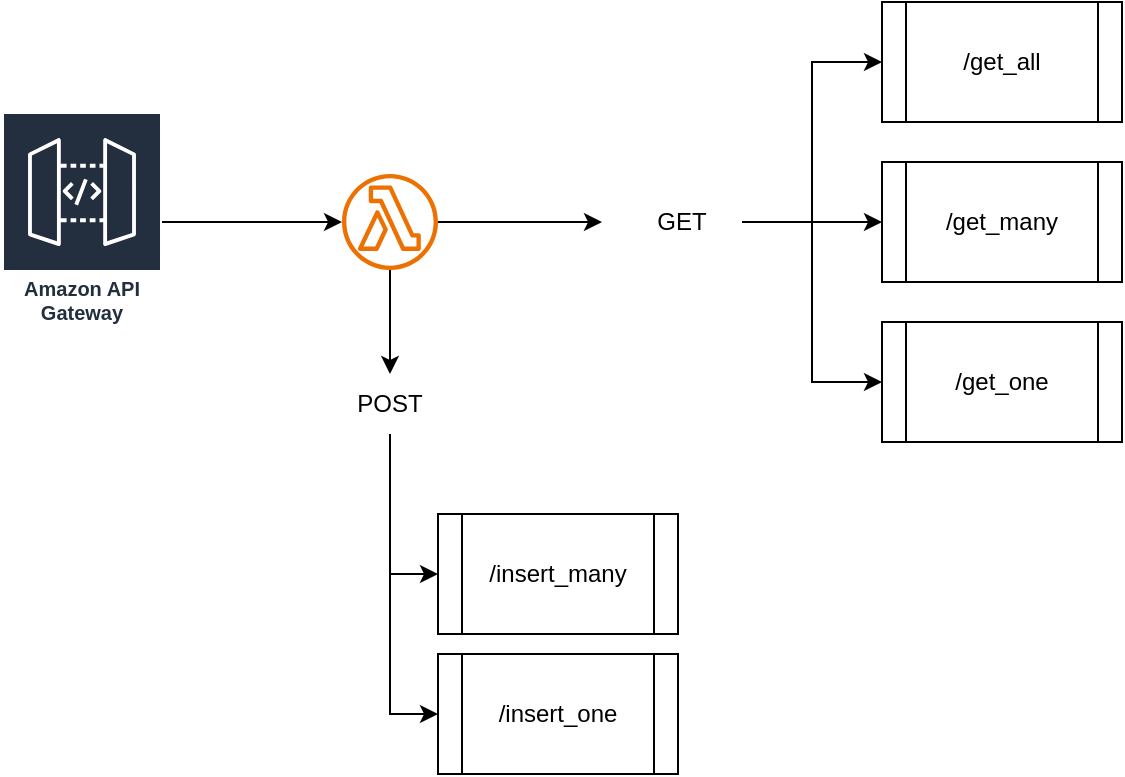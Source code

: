 <mxfile version="26.1.3">
  <diagram name="Page-1" id="AM6SDzBY6cQjV_taC49A">
    <mxGraphModel dx="758" dy="504" grid="1" gridSize="10" guides="1" tooltips="1" connect="1" arrows="1" fold="1" page="1" pageScale="1" pageWidth="850" pageHeight="1100" math="0" shadow="0">
      <root>
        <mxCell id="0" />
        <mxCell id="1" parent="0" />
        <mxCell id="qFBe6iegYuQv1x9OlSm3-5" style="edgeStyle=orthogonalEdgeStyle;rounded=0;orthogonalLoop=1;jettySize=auto;html=1;" edge="1" parent="1" source="qFBe6iegYuQv1x9OlSm3-4">
          <mxGeometry relative="1" as="geometry">
            <mxPoint x="480" y="264" as="targetPoint" />
          </mxGeometry>
        </mxCell>
        <mxCell id="qFBe6iegYuQv1x9OlSm3-16" style="edgeStyle=orthogonalEdgeStyle;rounded=0;orthogonalLoop=1;jettySize=auto;html=1;entryX=0.5;entryY=0;entryDx=0;entryDy=0;" edge="1" parent="1" source="qFBe6iegYuQv1x9OlSm3-4" target="qFBe6iegYuQv1x9OlSm3-15">
          <mxGeometry relative="1" as="geometry" />
        </mxCell>
        <mxCell id="qFBe6iegYuQv1x9OlSm3-4" value="" style="sketch=0;outlineConnect=0;fontColor=#232F3E;gradientColor=none;fillColor=#ED7100;strokeColor=none;dashed=0;verticalLabelPosition=bottom;verticalAlign=top;align=center;html=1;fontSize=12;fontStyle=0;aspect=fixed;pointerEvents=1;shape=mxgraph.aws4.lambda_function;" vertex="1" parent="1">
          <mxGeometry x="350" y="240" width="48" height="48" as="geometry" />
        </mxCell>
        <mxCell id="qFBe6iegYuQv1x9OlSm3-7" style="edgeStyle=orthogonalEdgeStyle;rounded=0;orthogonalLoop=1;jettySize=auto;html=1;" edge="1" parent="1" source="qFBe6iegYuQv1x9OlSm3-6" target="qFBe6iegYuQv1x9OlSm3-4">
          <mxGeometry relative="1" as="geometry" />
        </mxCell>
        <mxCell id="qFBe6iegYuQv1x9OlSm3-6" value="Amazon API Gateway" style="sketch=0;outlineConnect=0;fontColor=#232F3E;gradientColor=none;strokeColor=#ffffff;fillColor=#232F3E;dashed=0;verticalLabelPosition=middle;verticalAlign=bottom;align=center;html=1;whiteSpace=wrap;fontSize=10;fontStyle=1;spacing=3;shape=mxgraph.aws4.productIcon;prIcon=mxgraph.aws4.api_gateway;" vertex="1" parent="1">
          <mxGeometry x="180" y="209" width="80" height="110" as="geometry" />
        </mxCell>
        <mxCell id="qFBe6iegYuQv1x9OlSm3-8" value="/get_all" style="shape=process;whiteSpace=wrap;html=1;backgroundOutline=1;" vertex="1" parent="1">
          <mxGeometry x="620" y="154" width="120" height="60" as="geometry" />
        </mxCell>
        <mxCell id="qFBe6iegYuQv1x9OlSm3-9" value="/get_many" style="shape=process;whiteSpace=wrap;html=1;backgroundOutline=1;" vertex="1" parent="1">
          <mxGeometry x="620" y="234" width="120" height="60" as="geometry" />
        </mxCell>
        <mxCell id="qFBe6iegYuQv1x9OlSm3-10" value="/get_one" style="shape=process;whiteSpace=wrap;html=1;backgroundOutline=1;" vertex="1" parent="1">
          <mxGeometry x="620" y="314" width="120" height="60" as="geometry" />
        </mxCell>
        <mxCell id="qFBe6iegYuQv1x9OlSm3-12" style="edgeStyle=orthogonalEdgeStyle;rounded=0;orthogonalLoop=1;jettySize=auto;html=1;entryX=0;entryY=0.5;entryDx=0;entryDy=0;" edge="1" parent="1" source="qFBe6iegYuQv1x9OlSm3-11" target="qFBe6iegYuQv1x9OlSm3-8">
          <mxGeometry relative="1" as="geometry" />
        </mxCell>
        <mxCell id="qFBe6iegYuQv1x9OlSm3-13" style="edgeStyle=orthogonalEdgeStyle;rounded=0;orthogonalLoop=1;jettySize=auto;html=1;exitX=1;exitY=0.5;exitDx=0;exitDy=0;entryX=0;entryY=0.5;entryDx=0;entryDy=0;" edge="1" parent="1" source="qFBe6iegYuQv1x9OlSm3-11" target="qFBe6iegYuQv1x9OlSm3-9">
          <mxGeometry relative="1" as="geometry" />
        </mxCell>
        <mxCell id="qFBe6iegYuQv1x9OlSm3-14" style="edgeStyle=orthogonalEdgeStyle;rounded=0;orthogonalLoop=1;jettySize=auto;html=1;exitX=1;exitY=0.5;exitDx=0;exitDy=0;entryX=0;entryY=0.5;entryDx=0;entryDy=0;" edge="1" parent="1" source="qFBe6iegYuQv1x9OlSm3-11" target="qFBe6iegYuQv1x9OlSm3-10">
          <mxGeometry relative="1" as="geometry" />
        </mxCell>
        <mxCell id="qFBe6iegYuQv1x9OlSm3-11" value="GET" style="text;html=1;align=center;verticalAlign=middle;whiteSpace=wrap;rounded=0;" vertex="1" parent="1">
          <mxGeometry x="490" y="249" width="60" height="30" as="geometry" />
        </mxCell>
        <mxCell id="qFBe6iegYuQv1x9OlSm3-19" style="edgeStyle=orthogonalEdgeStyle;rounded=0;orthogonalLoop=1;jettySize=auto;html=1;entryX=0;entryY=0.5;entryDx=0;entryDy=0;" edge="1" parent="1" source="qFBe6iegYuQv1x9OlSm3-15" target="qFBe6iegYuQv1x9OlSm3-17">
          <mxGeometry relative="1" as="geometry" />
        </mxCell>
        <mxCell id="qFBe6iegYuQv1x9OlSm3-20" style="edgeStyle=orthogonalEdgeStyle;rounded=0;orthogonalLoop=1;jettySize=auto;html=1;exitX=0.5;exitY=1;exitDx=0;exitDy=0;entryX=0;entryY=0.5;entryDx=0;entryDy=0;" edge="1" parent="1" source="qFBe6iegYuQv1x9OlSm3-15" target="qFBe6iegYuQv1x9OlSm3-18">
          <mxGeometry relative="1" as="geometry" />
        </mxCell>
        <mxCell id="qFBe6iegYuQv1x9OlSm3-15" value="POST" style="text;html=1;align=center;verticalAlign=middle;whiteSpace=wrap;rounded=0;" vertex="1" parent="1">
          <mxGeometry x="344" y="340" width="60" height="30" as="geometry" />
        </mxCell>
        <mxCell id="qFBe6iegYuQv1x9OlSm3-17" value="/insert_one" style="shape=process;whiteSpace=wrap;html=1;backgroundOutline=1;" vertex="1" parent="1">
          <mxGeometry x="398" y="480" width="120" height="60" as="geometry" />
        </mxCell>
        <mxCell id="qFBe6iegYuQv1x9OlSm3-18" value="/insert_many" style="shape=process;whiteSpace=wrap;html=1;backgroundOutline=1;" vertex="1" parent="1">
          <mxGeometry x="398" y="410" width="120" height="60" as="geometry" />
        </mxCell>
      </root>
    </mxGraphModel>
  </diagram>
</mxfile>
